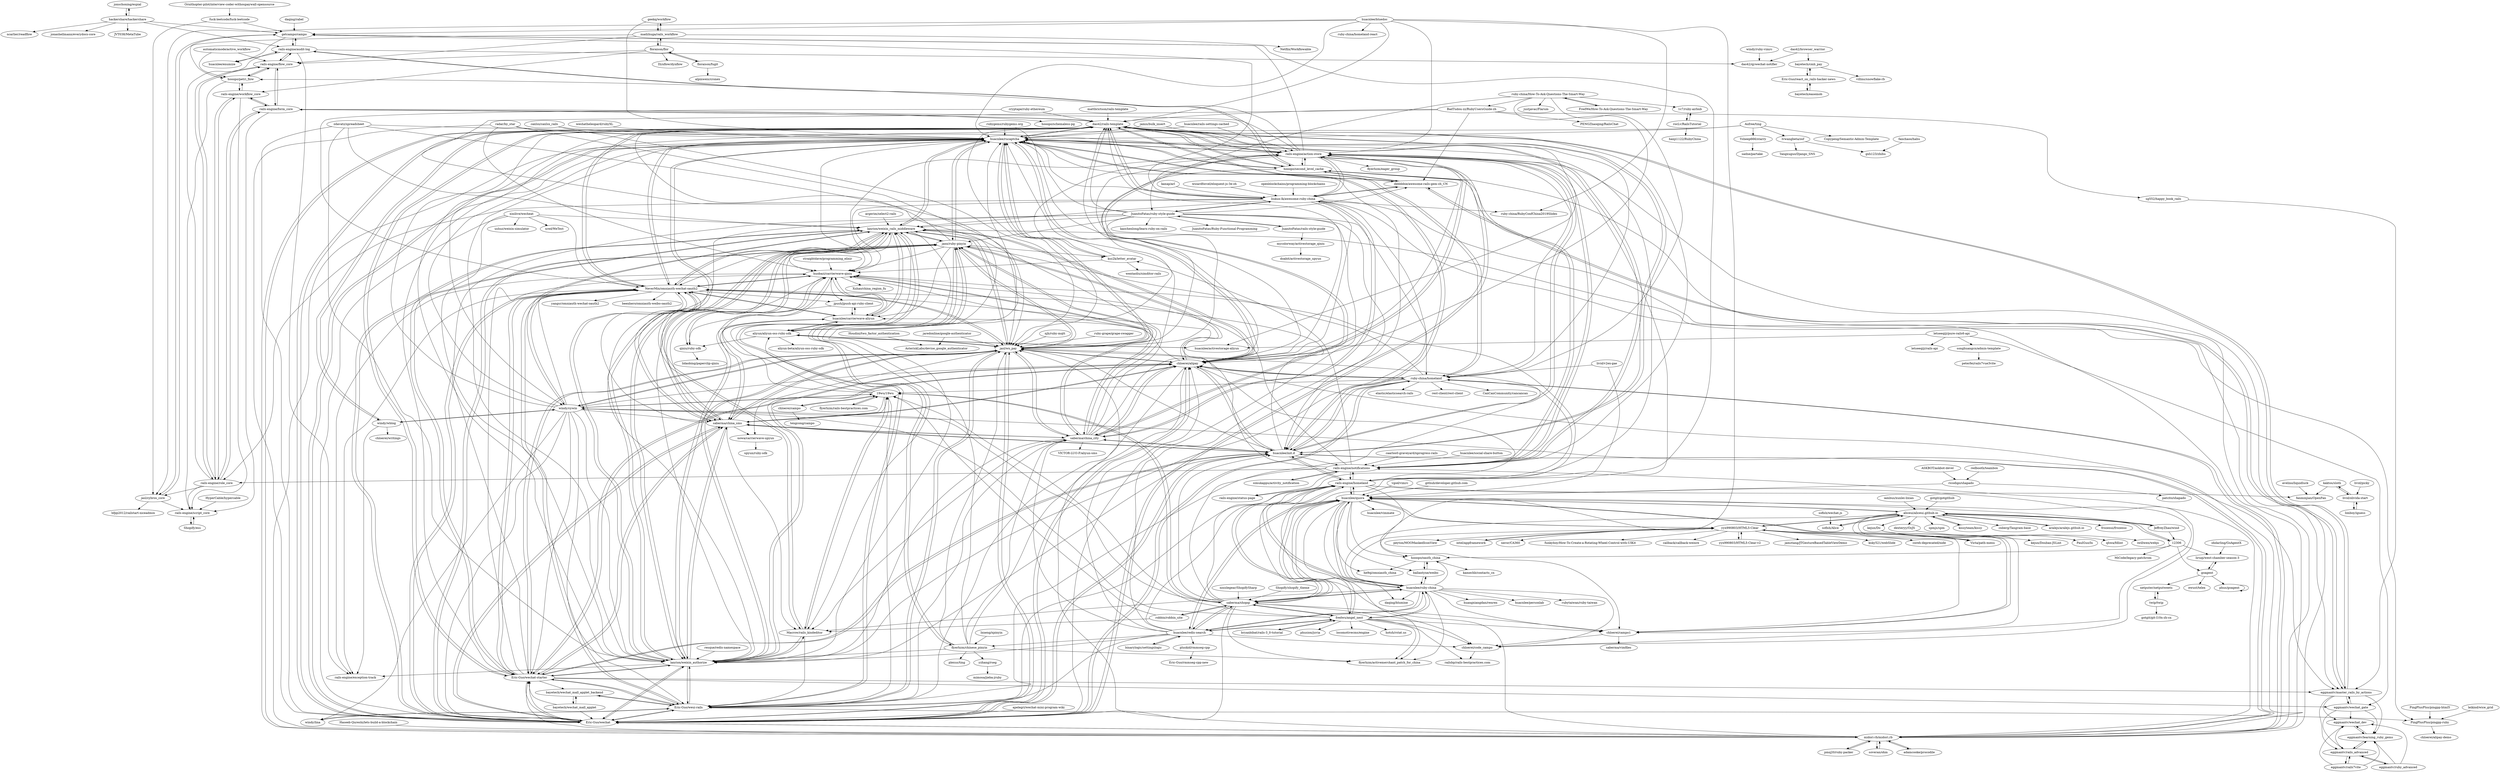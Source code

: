 digraph G {
"jonschoning/espial" -> "hackershare/hackershare" ["e"=1]
"geekq/workflow" -> "madzhuga/rails_workflow" ["e"=1]
"geekq/workflow" -> "huacnlee/rucaptcha" ["e"=1]
"github/developer.github.com" -> "huacnlee/quora" ["e"=1]
"huacnlee/rails-settings-cached" -> "huacnlee/rucaptcha" ["e"=1]
"huacnlee/rails-settings-cached" -> "rails-engine/action-store" ["e"=1]
"fuck-leetcode/fuck-leetcode" -> "getcampo/campo"
"fuck-leetcode/fuck-leetcode" -> "jasl/cybros_core"
"JeffreyZhao/wind" -> "aliceui/aliceui.github.io" ["e"=1]
"JeffreyZhao/wind" -> "huacnlee/quora" ["e"=1]
"JeffreyZhao/wind" -> "12306" ["e"=1]
"rubygems/rubygems.org" -> "huacnlee/rucaptcha" ["e"=1]
"rubygems/rubygems.org" -> "chloerei/alipay" ["e"=1]
"windy/cywin" -> "lanrion/weixin_rails_middleware"
"windy/cywin" -> "19wu/19wu"
"windy/cywin" -> "windy/lina"
"windy/cywin" -> "jasl/wx_pay"
"windy/cywin" -> "dao42/rails-template"
"windy/cywin" -> "windy/wblog"
"windy/cywin" -> "Eric-Guo/wechat"
"windy/cywin" -> "NeverMin/omniauth-wechat-oauth2"
"windy/cywin" -> "Eric-Guo/weui-rails"
"windy/cywin" -> "huacnlee/rucaptcha"
"windy/cywin" -> "lanrion/weixin_authorize"
"windy/cywin" -> "Eric-Guo/wechat-starter"
"windy/cywin" -> "chloerei/alipay"
"windy/cywin" -> "saberma/china_sms"
"windy/cywin" -> "eggmantv/master_rails_by_actions"
"lanrion/weixin_rails_middleware" -> "lanrion/weixin_authorize"
"lanrion/weixin_rails_middleware" -> "jasl/wx_pay"
"lanrion/weixin_rails_middleware" -> "Eric-Guo/wechat"
"lanrion/weixin_rails_middleware" -> "Eric-Guo/wechat-starter"
"lanrion/weixin_rails_middleware" -> "chloerei/alipay"
"lanrion/weixin_rails_middleware" -> "Eric-Guo/weui-rails"
"lanrion/weixin_rails_middleware" -> "huacnlee/rucaptcha"
"lanrion/weixin_rails_middleware" -> "huacnlee/carrierwave-aliyun"
"lanrion/weixin_rails_middleware" -> "NeverMin/omniauth-wechat-oauth2"
"lanrion/weixin_rails_middleware" -> "windy/cywin"
"lanrion/weixin_rails_middleware" -> "huobazi/carrierwave-qiniu"
"lanrion/weixin_rails_middleware" -> "PingPlusPlus/pingpp-ruby"
"lanrion/weixin_rails_middleware" -> "aliyun/aliyun-oss-ruby-sdk"
"lanrion/weixin_rails_middleware" -> "saberma/china_sms"
"lanrion/weixin_rails_middleware" -> "janx/ruby-pinyin"
"lanrion/weixin_authorize" -> "lanrion/weixin_rails_middleware"
"lanrion/weixin_authorize" -> "jasl/wx_pay"
"lanrion/weixin_authorize" -> "Eric-Guo/wechat"
"lanrion/weixin_authorize" -> "NeverMin/omniauth-wechat-oauth2"
"lanrion/weixin_authorize" -> "chloerei/alipay"
"lanrion/weixin_authorize" -> "Eric-Guo/weui-rails"
"lanrion/weixin_authorize" -> "huacnlee/carrierwave-aliyun"
"lanrion/weixin_authorize" -> "Eric-Guo/wechat-starter"
"lanrion/weixin_authorize" -> "Macrow/rails_kindeditor"
"lanrion/weixin_authorize" -> "saberma/china_sms"
"lanrion/weixin_authorize" -> "rails-engine/exception-track"
"lanrion/weixin_authorize" -> "janx/ruby-pinyin"
"lanrion/weixin_authorize" -> "huobazi/carrierwave-qiniu"
"lanrion/weixin_authorize" -> "huacnlee/rucaptcha"
"lanrion/weixin_authorize" -> "dao42/rails-template"
"NeverMin/omniauth-wechat-oauth2" -> "lanrion/weixin_authorize"
"NeverMin/omniauth-wechat-oauth2" -> "jasl/wx_pay"
"NeverMin/omniauth-wechat-oauth2" -> "Eric-Guo/wechat"
"NeverMin/omniauth-wechat-oauth2" -> "huobazi/carrierwave-qiniu"
"NeverMin/omniauth-wechat-oauth2" -> "dao42/rails-template"
"NeverMin/omniauth-wechat-oauth2" -> "Eric-Guo/wechat-starter"
"NeverMin/omniauth-wechat-oauth2" -> "huacnlee/rucaptcha"
"NeverMin/omniauth-wechat-oauth2" -> "Eric-Guo/weui-rails"
"NeverMin/omniauth-wechat-oauth2" -> "yangsr/omniauth-wechat-oauth2"
"NeverMin/omniauth-wechat-oauth2" -> "lanrion/weixin_rails_middleware"
"NeverMin/omniauth-wechat-oauth2" -> "huacnlee/carrierwave-aliyun"
"NeverMin/omniauth-wechat-oauth2" -> "Macrow/rails_kindeditor"
"NeverMin/omniauth-wechat-oauth2" -> "beenhero/omniauth-weibo-oauth2"
"NeverMin/omniauth-wechat-oauth2" -> "rails-engine/exception-track"
"NeverMin/omniauth-wechat-oauth2" -> "jpush/jpush-api-ruby-client"
"huacnlee/quora" -> "chloerei/campo1"
"huacnlee/quora" -> "huacnlee/ruby-china"
"huacnlee/quora" -> "rails-engine/homeland"
"huacnlee/quora" -> "saberma/shopqi"
"huacnlee/quora" -> "daqing/blumine"
"huacnlee/quora" -> "huacnlee/redis-search"
"huacnlee/quora" -> "chloerei/code_campo"
"huacnlee/quora" -> "flyerhzm/activemerchant_patch_for_china"
"huacnlee/quora" -> "hooopo/oauth_china"
"huacnlee/quora" -> "fredwu/angel_nest"
"huacnlee/quora" -> "he9qi/omniauth_china"
"huacnlee/quora" -> "aliceui/aliceui.github.io"
"huacnlee/quora" -> "ballantyne/weibo"
"huacnlee/quora" -> "huacnlee/vimmate"
"huacnlee/quora" -> "yyx990803/HTML5-Clear"
"vgod/vimrc" -> "huacnlee/quora" ["e"=1]
"fredwu/angel_nest" -> "saberma/shopqi"
"fredwu/angel_nest" -> "huacnlee/ruby-china"
"fredwu/angel_nest" -> "bryanbibat/rails-3_0-tutorial" ["e"=1]
"fredwu/angel_nest" -> "19wu/19wu"
"fredwu/angel_nest" -> "chloerei/code_campo"
"fredwu/angel_nest" -> "huacnlee/quora"
"fredwu/angel_nest" -> "windy/cywin"
"fredwu/angel_nest" -> "huacnlee/redis-search"
"fredwu/angel_nest" -> "phusion/juvia" ["e"=1]
"fredwu/angel_nest" -> "rails-engine/homeland"
"fredwu/angel_nest" -> "locomotivecms/engine" ["e"=1]
"fredwu/angel_nest" -> "flyerhzm/activemerchant_patch_for_china"
"fredwu/angel_nest" -> "chloerei/campo1"
"fredwu/angel_nest" -> "hotsh/rstat.us" ["e"=1]
"fredwu/angel_nest" -> "railsbp/rails-bestpractices.com"
"Haseeb-Qureshi/lets-build-a-blockchain" -> "midori-rb/midori.rb" ["e"=1]
"openblockchains/programming-blockchains" -> "liukun-lk/awesome-ruby-china" ["e"=1]
"ohdarling/GoAgentX" -> "liruqi/west-chamber-season-3" ["e"=1]
"caarlos0-graveyard/nprogress-rails" -> "rails-engine/notifications" ["e"=1]
"huacnlee/init.d" -> "huacnlee/rucaptcha"
"huacnlee/init.d" -> "Eric-Guo/wechat"
"huacnlee/init.d" -> "dao42/rails-template"
"huacnlee/init.d" -> "saberma/china_city"
"huacnlee/init.d" -> "chloerei/alipay"
"huacnlee/init.d" -> "ruby-china/homeland"
"huacnlee/init.d" -> "Eric-Guo/wechat-starter"
"huacnlee/init.d" -> "rails-engine/homeland"
"huacnlee/init.d" -> "rails-engine/action-store"
"huacnlee/init.d" -> "lanrion/weixin_authorize"
"huacnlee/init.d" -> "jasl/wx_pay"
"huacnlee/init.d" -> "midori-rb/midori.rb"
"huacnlee/init.d" -> "rails-engine/notifications"
"huacnlee/init.d" -> "NeverMin/omniauth-wechat-oauth2"
"huacnlee/init.d" -> "saberma/china_sms"
"chloerei/alipay" -> "jasl/wx_pay"
"chloerei/alipay" -> "Eric-Guo/wechat"
"chloerei/alipay" -> "huacnlee/rucaptcha"
"chloerei/alipay" -> "lanrion/weixin_authorize"
"chloerei/alipay" -> "lanrion/weixin_rails_middleware"
"chloerei/alipay" -> "saberma/china_city"
"chloerei/alipay" -> "saberma/china_sms"
"chloerei/alipay" -> "huacnlee/init.d"
"chloerei/alipay" -> "janx/ruby-pinyin"
"chloerei/alipay" -> "ruby-china/homeland"
"chloerei/alipay" -> "rails-engine/action-store"
"chloerei/alipay" -> "Eric-Guo/wechat-starter"
"chloerei/alipay" -> "Eric-Guo/weui-rails"
"chloerei/alipay" -> "dao42/rails-template"
"chloerei/alipay" -> "huacnlee/carrierwave-aliyun"
"Eric-Guo/wechat" -> "jasl/wx_pay"
"Eric-Guo/wechat" -> "Eric-Guo/wechat-starter"
"Eric-Guo/wechat" -> "lanrion/weixin_rails_middleware"
"Eric-Guo/wechat" -> "lanrion/weixin_authorize"
"Eric-Guo/wechat" -> "huacnlee/rucaptcha"
"Eric-Guo/wechat" -> "NeverMin/omniauth-wechat-oauth2"
"Eric-Guo/wechat" -> "chloerei/alipay"
"Eric-Guo/wechat" -> "Eric-Guo/weui-rails"
"Eric-Guo/wechat" -> "dao42/rails-template"
"Eric-Guo/wechat" -> "janx/ruby-pinyin"
"Eric-Guo/wechat" -> "midori-rb/midori.rb"
"Eric-Guo/wechat" -> "ruby-china/homeland"
"Eric-Guo/wechat" -> "saberma/china_sms"
"Eric-Guo/wechat" -> "huacnlee/init.d"
"Eric-Guo/wechat" -> "rails-engine/action-store"
"pluskid/rmmseg-cpp" -> "Eric-Guo/rmmseg-cpp-new"
"automaticmode/active_workflow" -> "hooopo/petri_flow" ["e"=1]
"automaticmode/active_workflow" -> "rails-engine/flow_core" ["e"=1]
"saberma/china_sms" -> "jasl/wx_pay"
"saberma/china_sms" -> "huobazi/carrierwave-qiniu"
"saberma/china_sms" -> "huacnlee/rucaptcha"
"saberma/china_sms" -> "Eric-Guo/wechat"
"saberma/china_sms" -> "saberma/china_city"
"saberma/china_sms" -> "chloerei/alipay"
"saberma/china_sms" -> "lanrion/weixin_authorize"
"saberma/china_sms" -> "Eric-Guo/wechat-starter"
"saberma/china_sms" -> "lanrion/weixin_rails_middleware"
"saberma/china_sms" -> "janx/ruby-pinyin"
"saberma/china_sms" -> "NeverMin/omniauth-wechat-oauth2"
"saberma/china_sms" -> "19wu/19wu"
"saberma/china_sms" -> "Macrow/rails_kindeditor"
"saberma/china_sms" -> "huacnlee/init.d"
"saberma/china_sms" -> "nowa/carrierwave-upyun"
"netputer/netputweets" -> "twip/twip"
"kaxap/arl" -> "liukun-lk/awesome-ruby-china" ["e"=1]
"ricodigo/shapado" -> "patcito/shapado"
"ricodigo/shapado" -> "huacnlee/quora"
"dexteryy/OzJS" -> "iwillwen/webjs"
"liukun-lk/awesome-ruby-china" -> "getcampo/campo"
"liukun-lk/awesome-ruby-china" -> "debbbbie/awesome-rails-gem-zh_CN"
"liukun-lk/awesome-ruby-china" -> "dao42/rails-template"
"liukun-lk/awesome-ruby-china" -> "rails-engine/action-store"
"liukun-lk/awesome-ruby-china" -> "huacnlee/rucaptcha"
"liukun-lk/awesome-ruby-china" -> "saberma/china_city"
"liukun-lk/awesome-ruby-china" -> "ruby-china/RubyConfChina2019Slides"
"liukun-lk/awesome-ruby-china" -> "eggmantv/master_rails_by_actions"
"liukun-lk/awesome-ruby-china" -> "chloerei/alipay"
"liukun-lk/awesome-ruby-china" -> "huacnlee/init.d"
"liukun-lk/awesome-ruby-china" -> "lanrion/weixin_rails_middleware"
"liukun-lk/awesome-ruby-china" -> "JuanitoFatas/ruby-style-guide"
"liukun-lk/awesome-ruby-china" -> "huobazi/carrierwave-qiniu"
"liukun-lk/awesome-ruby-china" -> "midori-rb/midori.rb"
"liukun-lk/awesome-ruby-china" -> "rails-engine/role_core"
"huacnlee/bluedoc" -> "rails-engine/action-store"
"huacnlee/bluedoc" -> "ruby-china/homeland-react"
"huacnlee/bluedoc" -> "getcampo/campo"
"huacnlee/bluedoc" -> "jasl/cybros_core"
"huacnlee/bluedoc" -> "dao42/rails-template"
"huacnlee/bluedoc" -> "ruby-china/RubyConfChina2019Slides"
"huacnlee/bluedoc" -> "huacnlee/rucaptcha"
"huacnlee/bluedoc" -> "hooopo/oauth_china"
"goagent" -> "liruqi/west-chamber-season-3"
"goagent" -> "ewust/telex"
"goagent" -> "netputer/netputweets"
"goagent" -> "phus/goagent"
"Shopify/shopify_theme" -> "saberma/shopqi" ["e"=1]
"chloerei/campo1" -> "huacnlee/quora"
"chloerei/campo1" -> "chloerei/code_campo"
"chloerei/campo1" -> "saberma/vimfiles"
"rails-engine/workflow_core" -> "hooopo/petri_flow"
"rails-engine/workflow_core" -> "rails-engine/script_core"
"rails-engine/workflow_core" -> "rails-engine/role_core"
"rails-engine/workflow_core" -> "rails-engine/form_core"
"saberma/china_city" -> "chloerei/alipay"
"saberma/china_city" -> "huobazi/carrierwave-qiniu"
"saberma/china_city" -> "jasl/wx_pay"
"saberma/china_city" -> "saberma/china_sms"
"saberma/china_city" -> "huacnlee/rucaptcha"
"saberma/china_city" -> "huacnlee/init.d"
"saberma/china_city" -> "rails-engine/action-store"
"saberma/china_city" -> "Eric-Guo/weui-rails"
"saberma/china_city" -> "VICTOR-LUO-F/aliyun-sms"
"saberma/china_city" -> "dao42/rails-template"
"saberma/china_city" -> "liukun-lk/awesome-ruby-china"
"saberma/china_city" -> "lanrion/weixin_rails_middleware"
"saberma/china_city" -> "lanrion/weixin_authorize"
"saberma/china_city" -> "Macrow/rails_kindeditor"
"saberma/china_city" -> "janx/ruby-pinyin"
"hooopo/oauth_china" -> "ballantyne/weibo"
"hooopo/oauth_china" -> "he9qi/omniauth_china"
"hooopo/oauth_china" -> "kamechb/contacts_cn"
"rails-engine/role_core" -> "rails-engine/form_core"
"rails-engine/role_core" -> "rails-engine/flow_core"
"rails-engine/role_core" -> "rails-engine/workflow_core"
"rails-engine/role_core" -> "rails-engine/script_core"
"rails-engine/role_core" -> "rails-engine/audit-log"
"rails-engine/role_core" -> "jasl/cybros_core"
"jpush/jpush-api-ruby-client" -> "huacnlee/carrierwave-aliyun"
"jpush/jpush-api-ruby-client" -> "qiniu/ruby-sdk"
"Macrow/rails_kindeditor" -> "NeverMin/omniauth-wechat-oauth2"
"Macrow/rails_kindeditor" -> "lanrion/weixin_authorize"
"Macrow/rails_kindeditor" -> "19wu/19wu"
"Macrow/rails_kindeditor" -> "Eric-Guo/weui-rails"
"wizardforcel/eloquent-js-3e-zh" -> "liukun-lk/awesome-ruby-china" ["e"=1]
"huacnlee/activestorage-aliyun" -> "aliyun/aliyun-oss-ruby-sdk"
"chloerei/campo" -> "19wu/19wu"
"chloerei/campo" -> "tengcong/campo"
"getcampo/campo" -> "rails-engine/audit-log"
"getcampo/campo" -> "huacnlee/enumize"
"getcampo/campo" -> "jasl/cybros_core"
"rails-engine/script_core" -> "Shopify/ess"
"jasl/cybros_core" -> "rails-engine/script_core"
"jasl/cybros_core" -> "getcampo/campo"
"jasl/cybros_core" -> "hfpp2012/railstart-niceadmin"
"rails-engine/audit-log" -> "getcampo/campo"
"rails-engine/audit-log" -> "huacnlee/enumize"
"rails-engine/audit-log" -> "rails-engine/flow_core"
"rails-engine/audit-log" -> "hooopo/second_level_cache"
"rails-engine/audit-log" -> "rails-engine/exception-track"
"rails-engine/audit-log" -> "dao42/qywechat-notifier"
"Eric-Guo/react_on_rails-hacker-news" -> "bayetech/easemob"
"Eric-Guo/react_on_rails-hacker-news" -> "bayetech/cmb_pay"
"mycolorway/activestorage_qiniu" -> "doabit/activestorage_upyun"
"limboy/iguess" -> "livid/olivida-start"
"phus/goagent" -> "phus/goagent"
"kaktos/sloth" -> "livid/olivida-start"
"kaktos/sloth" -> "fanminjian/OpenFan"
"gotgit/gotgithub" -> "aliceui/aliceui.github.io" ["e"=1]
"iambus/xunlei-lixian" -> "aliceui/aliceui.github.io" ["e"=1]
"jasl/wx_pay" -> "chloerei/alipay"
"jasl/wx_pay" -> "Eric-Guo/wechat"
"jasl/wx_pay" -> "lanrion/weixin_authorize"
"jasl/wx_pay" -> "lanrion/weixin_rails_middleware"
"jasl/wx_pay" -> "huacnlee/rucaptcha"
"jasl/wx_pay" -> "NeverMin/omniauth-wechat-oauth2"
"jasl/wx_pay" -> "Eric-Guo/weui-rails"
"jasl/wx_pay" -> "aliyun/aliyun-oss-ruby-sdk"
"jasl/wx_pay" -> "Eric-Guo/wechat-starter"
"jasl/wx_pay" -> "janx/ruby-pinyin"
"jasl/wx_pay" -> "saberma/china_sms"
"jasl/wx_pay" -> "saberma/china_city"
"jasl/wx_pay" -> "huobazi/carrierwave-qiniu"
"jasl/wx_pay" -> "windy/cywin"
"jasl/wx_pay" -> "nowa/carrierwave-upyun"
"huacnlee/ruby-china" -> "ballantyne/weibo"
"huacnlee/ruby-china" -> "huacnlee/quora"
"huacnlee/ruby-china" -> "chloerei/code_campo"
"huacnlee/ruby-china" -> "saberma/shopqi"
"huacnlee/ruby-china" -> "rails-engine/homeland"
"huacnlee/ruby-china" -> "flyerhzm/activemerchant_patch_for_china"
"huacnlee/ruby-china" -> "fredwu/angel_nest"
"huacnlee/ruby-china" -> "hooopo/oauth_china"
"huacnlee/ruby-china" -> "huacnlee/redis-search"
"huacnlee/ruby-china" -> "chloerei/campo1"
"huacnlee/ruby-china" -> "rubytaiwan/ruby-taiwan"
"huacnlee/ruby-china" -> "huangxiangdan/renren"
"huacnlee/ruby-china" -> "huacnlee/personlab"
"huacnlee/ruby-china" -> "Macrow/rails_kindeditor"
"huacnlee/ruby-china" -> "daqing/blumine"
"Aufree/ting" -> "Ysheep666/starry"
"Aufree/ting" -> "huacnlee/rucaptcha"
"Aufree/ting" -> "lvwangbeta/osf"
"Aufree/ting" -> "Copypeng/Semantic-Admin-Template"
"Aufree/ting" -> "windy/cywin"
"hackershare/hackershare" -> "getcampo/campo"
"hackershare/hackershare" -> "jonschoning/espial" ["e"=1]
"hackershare/hackershare" -> "jonashellmann/everydocs-core" ["e"=1]
"hackershare/hackershare" -> "JVT038/MetaTube" ["e"=1]
"hackershare/hackershare" -> "ncarlier/readflow" ["e"=1]
"hackershare/hackershare" -> "rails-engine/audit-log"
"sofish/wechat.js" -> "sofish/Alice" ["e"=1]
"aliceui/aliceui.github.io" -> "kissyteam/kissy" ["e"=1]
"aliceui/aliceui.github.io" -> "cnberg/Tangram-base"
"aliceui/aliceui.github.io" -> "aralejs/aralejs.github.io" ["e"=1]
"aliceui/aliceui.github.io" -> "sofish/Alice"
"aliceui/aliceui.github.io" -> "JeffreyZhao/wind" ["e"=1]
"aliceui/aliceui.github.io" -> "huacnlee/quora"
"aliceui/aliceui.github.io" -> "12306"
"aliceui/aliceui.github.io" -> "yyx990803/HTML5-Clear"
"aliceui/aliceui.github.io" -> "huacnlee/ruby-china"
"aliceui/aliceui.github.io" -> "frozenui/frozenui" ["e"=1]
"aliceui/aliceui.github.io" -> "spmjs/spm" ["e"=1]
"aliceui/aliceui.github.io" -> "Victa/path-menu" ["e"=1]
"aliceui/aliceui.github.io" -> "dexteryy/OzJS"
"aliceui/aliceui.github.io" -> "chloerei/campo1"
"aliceui/aliceui.github.io" -> "kejun/Do"
"straightdave/programming_elixir" -> "huobazi/carrierwave-qiniu" ["e"=1]
"Victa/path-menu" -> "yyx990803/HTML5-Clear" ["e"=1]
"weshatheleopard/rubyXL" -> "huacnlee/rucaptcha" ["e"=1]
"avelino/liquidluck" -> "fanminjian/OpenFan"
"huacnlee/redis-search" -> "huacnlee/ruby-china"
"huacnlee/redis-search" -> "huacnlee/rucaptcha"
"huacnlee/redis-search" -> "rails-engine/homeland"
"huacnlee/redis-search" -> "binarylogic/settingslogic" ["e"=1]
"huacnlee/redis-search" -> "Eric-Guo/weui-rails"
"huacnlee/redis-search" -> "huacnlee/quora"
"huacnlee/redis-search" -> "lanrion/weixin_authorize"
"huacnlee/redis-search" -> "pluskid/rmmseg-cpp"
"huacnlee/redis-search" -> "saberma/shopqi"
"huacnlee/redis-search" -> "chloerei/code_campo"
"huacnlee/redis-search" -> "chloerei/alipay"
"huacnlee/redis-search" -> "saberma/china_city"
"huacnlee/redis-search" -> "flyerhzm/chinese_pinyin"
"huacnlee/redis-search" -> "fredwu/angel_nest"
"PingPlusPlus/pingpp-html5" -> "PingPlusPlus/pingpp-ruby" ["e"=1]
"njh/ruby-mqtt" -> "jasl/wx_pay" ["e"=1]
"bryanbibat/rails-3_0-tutorial" -> "fredwu/angel_nest" ["e"=1]
"soveran/ohm" -> "midori-rb/midori.rb" ["e"=1]
"flyerhzm/rails-bestpractices.com" -> "19wu/19wu"
"ksz2k/letter_avatar" -> "huacnlee/rucaptcha"
"ksz2k/letter_avatar" -> "huobazi/carrierwave-qiniu"
"ksz2k/letter_avatar" -> "wentaoliu/simditor-rails"
"ksz2k/letter_avatar" -> "rails-engine/action-store"
"redbooth/teambox" -> "ricodigo/shapado" ["e"=1]
"leikind/wice_grid" -> "PingPlusPlus/pingpp-ruby" ["e"=1]
"xixilive/wecheat" -> "Eric-Guo/wechat"
"xixilive/wecheat" -> "ushuz/weixin-simulator"
"xixilive/wecheat" -> "lanrion/weixin_rails_middleware"
"xixilive/wecheat" -> "xred/WeTest"
"xixilive/wecheat" -> "lanrion/weixin_authorize"
"xixilive/wecheat" -> "NeverMin/omniauth-wechat-oauth2"
"rails-engine/flow_core" -> "hooopo/petri_flow"
"rails-engine/flow_core" -> "rails-engine/form_core"
"rails-engine/flow_core" -> "rails-engine/role_core"
"rails-engine/flow_core" -> "rails-engine/audit-log"
"chloerei/code_campo" -> "railsbp/rails-bestpractices.com"
"PingPlusPlus/pingpp-ruby" -> "chloerei/alipay-demo"
"liruqi/west-chamber-season-3" -> "goagent"
"hooopo/second_level_cache" -> "rails-engine/notifications"
"hooopo/second_level_cache" -> "rails-engine/audit-log"
"hooopo/second_level_cache" -> "huacnlee/rucaptcha"
"hooopo/second_level_cache" -> "rails-engine/action-store"
"hooopo/second_level_cache" -> "dao42/rails-template"
"hooopo/second_level_cache" -> "debbbbie/awesome-rails-gem-zh_CN"
"hooopo/second_level_cache" -> "lanrion/weixin_authorize"
"hooopo/second_level_cache" -> "chloerei/alipay"
"nowa/carrierwave-upyun" -> "upyun/ruby-sdk"
"hooopo/petri_flow" -> "rails-engine/flow_core"
"hooopo/petri_flow" -> "rails-engine/workflow_core"
"hooopo/petri_flow" -> "rails-engine/script_core"
"nozzlegear/ShopifySharp" -> "saberma/shopqi" ["e"=1]
"huacnlee/social-share-button" -> "rails-engine/notifications" ["e"=1]
"huacnlee/carrierwave-aliyun" -> "aliyun/aliyun-oss-ruby-sdk"
"huacnlee/carrierwave-aliyun" -> "huobazi/carrierwave-qiniu"
"huacnlee/carrierwave-aliyun" -> "jpush/jpush-api-ruby-client"
"huacnlee/carrierwave-aliyun" -> "lanrion/weixin_authorize"
"huacnlee/carrierwave-aliyun" -> "lanrion/weixin_rails_middleware"
"huacnlee/carrierwave-aliyun" -> "NeverMin/omniauth-wechat-oauth2"
"ruby-china/homeland" -> "huacnlee/rucaptcha"
"ruby-china/homeland" -> "Eric-Guo/wechat"
"ruby-china/homeland" -> "chloerei/alipay"
"ruby-china/homeland" -> "huacnlee/init.d"
"ruby-china/homeland" -> "jasl/wx_pay"
"ruby-china/homeland" -> "midori-rb/midori.rb"
"ruby-china/homeland" -> "dao42/rails-template"
"ruby-china/homeland" -> "elastic/elasticsearch-rails" ["e"=1]
"ruby-china/homeland" -> "rails-engine/action-store"
"ruby-china/homeland" -> "rails-engine/homeland"
"ruby-china/homeland" -> "rest-client/rest-client" ["e"=1]
"ruby-china/homeland" -> "CanCanCommunity/cancancan" ["e"=1]
"ruby-china/homeland" -> "lanrion/weixin_authorize"
"ruby-china/homeland" -> "janx/ruby-pinyin"
"ruby-china/homeland" -> "19wu/19wu"
"yyx990803/HTML5-Clear" -> "yyx990803/HTML5-Clear-v2" ["e"=1]
"yyx990803/HTML5-Clear" -> "jamztang/JTGestureBasedTableViewDemo" ["e"=1]
"yyx990803/HTML5-Clear" -> "Victa/path-menu" ["e"=1]
"yyx990803/HTML5-Clear" -> "ksky521/webSlide" ["e"=1]
"yyx990803/HTML5-Clear" -> "huacnlee/quora"
"yyx990803/HTML5-Clear" -> "aliceui/aliceui.github.io"
"yyx990803/HTML5-Clear" -> "coreh-deprecated/nide" ["e"=1]
"yyx990803/HTML5-Clear" -> "peyton/MOOMaskedIconView" ["e"=1]
"yyx990803/HTML5-Clear" -> "intel/appframework" ["e"=1]
"yyx990803/HTML5-Clear" -> "neror/CA360" ["e"=1]
"yyx990803/HTML5-Clear" -> "chloerei/campo1"
"yyx990803/HTML5-Clear" -> "funkyboy/How-To-Create-a-Rotating-Wheel-Control-with-UIKit" ["e"=1]
"yyx990803/HTML5-Clear" -> "huacnlee/ruby-china"
"yyx990803/HTML5-Clear" -> "callback/callback-weinre" ["e"=1]
"sofish/Alice" -> "aliceui/aliceui.github.io"
"intel/appframework" -> "yyx990803/HTML5-Clear" ["e"=1]
"windy/lina" -> "Eric-Guo/weui-rails"
"mattbrictson/rails-template" -> "dao42/rails-template" ["e"=1]
"lvwangbeta/osf" -> "gxh123/zhihu"
"lvwangbeta/osf" -> "Tangxuguo/Django_SNS"
"letseeqiji/pure-rails6-api" -> "letseeqiji/rails-api"
"letseeqiji/pure-rails6-api" -> "songhuangcn/admin-template"
"letseeqiji/pure-rails6-api" -> "huacnlee/activestorage-aliyun"
"letseeqiji/pure-rails6-api" -> "eggmantv/wechat_gate"
"JuanitoFatas/rails-style-guide" -> "JuanitoFatas/ruby-style-guide"
"JuanitoFatas/rails-style-guide" -> "mycolorway/activestorage_qiniu"
"resque/redis-namespace" -> "lanrion/weixin_authorize" ["e"=1]
"aralejs/aralejs.github.io" -> "aliceui/aliceui.github.io" ["e"=1]
"twip/twip" -> "netputer/netputweets"
"twip/twip" -> "gotgit/git-l10n-zh-cn"
"FredWe/How-To-Ask-Questions-The-Smart-Way" -> "ruby-china/How-To-Ask-Questions-The-Smart-Way" ["e"=1]
"JuanitoFatas/ruby-style-guide" -> "JuanitoFatas/rails-style-guide"
"JuanitoFatas/ruby-style-guide" -> "huacnlee/init.d"
"JuanitoFatas/ruby-style-guide" -> "liukun-lk/awesome-ruby-china"
"JuanitoFatas/ruby-style-guide" -> "huacnlee/rucaptcha"
"JuanitoFatas/ruby-style-guide" -> "kaochenlong/learn-ruby-on-rails" ["e"=1]
"JuanitoFatas/ruby-style-guide" -> "Eric-Guo/wechat"
"JuanitoFatas/ruby-style-guide" -> "lanrion/weixin_rails_middleware"
"JuanitoFatas/ruby-style-guide" -> "ruby-china/homeland"
"JuanitoFatas/ruby-style-guide" -> "dao42/rails-template"
"JuanitoFatas/ruby-style-guide" -> "janx/ruby-pinyin"
"JuanitoFatas/ruby-style-guide" -> "lanrion/weixin_authorize"
"JuanitoFatas/ruby-style-guide" -> "Eric-Guo/wechat-starter"
"JuanitoFatas/ruby-style-guide" -> "debbbbie/awesome-rails-gem-zh_CN"
"JuanitoFatas/ruby-style-guide" -> "jasl/wx_pay"
"JuanitoFatas/ruby-style-guide" -> "JuanitoFatas/Ruby-Functional-Programming" ["e"=1]
"Houdini/two_factor_authentication" -> "AsteriskLabs/devise_google_authenticator" ["e"=1]
"madzhuga/rails_workflow" -> "floraison/flor"
"madzhuga/rails_workflow" -> "geekq/workflow" ["e"=1]
"madzhuga/rails_workflow" -> "rails-engine/flow_core"
"madzhuga/rails_workflow" -> "hooopo/petri_flow"
"madzhuga/rails_workflow" -> "Netflix/Workflowable" ["e"=1]
"12306" -> "hooopo/oauth_china"
"12306" -> "MiCode/legacy-patchrom" ["e"=1]
"12306" -> "aliceui/aliceui.github.io"
"12306" -> "liruqi/west-chamber-season-3"
"12306" -> "goagent"
"Ysheep666/starry" -> "sadne/partake"
"HyperCable/hypercable" -> "rails-engine/script_core"
"yzhang/rseg" -> "mimosa/jieba-jruby"
"huacnlee/rucaptcha" -> "jasl/wx_pay"
"huacnlee/rucaptcha" -> "Eric-Guo/wechat"
"huacnlee/rucaptcha" -> "chloerei/alipay"
"huacnlee/rucaptcha" -> "rails-engine/action-store"
"huacnlee/rucaptcha" -> "NeverMin/omniauth-wechat-oauth2"
"huacnlee/rucaptcha" -> "dao42/rails-template"
"huacnlee/rucaptcha" -> "lanrion/weixin_rails_middleware"
"huacnlee/rucaptcha" -> "rails-engine/notifications"
"huacnlee/rucaptcha" -> "janx/ruby-pinyin"
"huacnlee/rucaptcha" -> "saberma/china_sms"
"huacnlee/rucaptcha" -> "huacnlee/init.d"
"huacnlee/rucaptcha" -> "ruby-china/homeland"
"huacnlee/rucaptcha" -> "ksz2k/letter_avatar"
"huacnlee/rucaptcha" -> "hooopo/second_level_cache"
"huacnlee/rucaptcha" -> "huobazi/carrierwave-qiniu"
"zdavatz/spreadsheet" -> "huacnlee/rucaptcha" ["e"=1]
"zdavatz/spreadsheet" -> "jasl/wx_pay" ["e"=1]
"zdavatz/spreadsheet" -> "Eric-Guo/wechat" ["e"=1]
"zdavatz/spreadsheet" -> "lanrion/weixin_authorize" ["e"=1]
"zdavatz/spreadsheet" -> "lanrion/weixin_rails_middleware" ["e"=1]
"janx/ruby-pinyin" -> "jasl/wx_pay"
"janx/ruby-pinyin" -> "huacnlee/rucaptcha"
"janx/ruby-pinyin" -> "flyerhzm/chinese_pinyin"
"janx/ruby-pinyin" -> "Eric-Guo/wechat"
"janx/ruby-pinyin" -> "aliyun/aliyun-oss-ruby-sdk"
"janx/ruby-pinyin" -> "chloerei/alipay"
"janx/ruby-pinyin" -> "lanrion/weixin_authorize"
"janx/ruby-pinyin" -> "huacnlee/carrierwave-aliyun"
"janx/ruby-pinyin" -> "lanrion/weixin_rails_middleware"
"janx/ruby-pinyin" -> "saberma/china_sms"
"janx/ruby-pinyin" -> "NeverMin/omniauth-wechat-oauth2"
"janx/ruby-pinyin" -> "dao42/rails-template"
"janx/ruby-pinyin" -> "saberma/china_city"
"janx/ruby-pinyin" -> "huobazi/carrierwave-qiniu"
"janx/ruby-pinyin" -> "ksz2k/letter_avatar"
"jamis/bulk_insert" -> "huacnlee/rucaptcha" ["e"=1]
"jamis/bulk_insert" -> "rails-engine/action-store" ["e"=1]
"qiniu/ruby-sdk" -> "huobazi/carrierwave-qiniu"
"qiniu/ruby-sdk" -> "lidaobing/paperclip-qiniu"
"Eric-Guo/weui-rails" -> "Eric-Guo/wechat-starter"
"Eric-Guo/weui-rails" -> "jasl/wx_pay"
"Eric-Guo/weui-rails" -> "Eric-Guo/wechat"
"Eric-Guo/weui-rails" -> "lanrion/weixin_authorize"
"Eric-Guo/weui-rails" -> "NeverMin/omniauth-wechat-oauth2"
"Eric-Guo/weui-rails" -> "lanrion/weixin_rails_middleware"
"Eric-Guo/weui-rails" -> "windy/lina"
"Eric-Guo/weui-rails" -> "bayetech/wechat_mall_applet_backend"
"Eric-Guo/weui-rails" -> "PingPlusPlus/pingpp-ruby"
"argerim/select2-rails" -> "lanrion/weixin_rails_middleware" ["e"=1]
"aliyun/aliyun-oss-ruby-sdk" -> "huacnlee/carrierwave-aliyun"
"aliyun/aliyun-oss-ruby-sdk" -> "huacnlee/activestorage-aliyun"
"aliyun/aliyun-oss-ruby-sdk" -> "jasl/wx_pay"
"aliyun/aliyun-oss-ruby-sdk" -> "aliyun-beta/aliyun-oss-ruby-sdk"
"aliyun/aliyun-oss-ruby-sdk" -> "qiniu/ruby-sdk"
"aliyun/aliyun-oss-ruby-sdk" -> "janx/ruby-pinyin"
"windy/wblog" -> "dao42/rails-template"
"windy/wblog" -> "chloerei/writings"
"windy/wblog" -> "windy/cywin"
"windy/wblog" -> "rails-engine/exception-track"
"floraison/flor" -> "Dynflow/dynflow"
"floraison/flor" -> "madzhuga/rails_workflow"
"floraison/flor" -> "rails-engine/workflow_core"
"floraison/flor" -> "rails-engine/flow_core"
"floraison/flor" -> "floraison/fugit"
"windy/ruby-vimrc" -> "dao42/qywechat-notifier"
"ASKBOT/askbot-devel" -> "ricodigo/shapado" ["e"=1]
"Eric-Guo/wechat-starter" -> "Eric-Guo/wechat"
"Eric-Guo/wechat-starter" -> "Eric-Guo/weui-rails"
"Eric-Guo/wechat-starter" -> "lanrion/weixin_rails_middleware"
"Eric-Guo/wechat-starter" -> "NeverMin/omniauth-wechat-oauth2"
"Eric-Guo/wechat-starter" -> "dao42/rails-template"
"Eric-Guo/wechat-starter" -> "jasl/wx_pay"
"Eric-Guo/wechat-starter" -> "lanrion/weixin_authorize"
"Eric-Guo/wechat-starter" -> "chloerei/alipay"
"Eric-Guo/wechat-starter" -> "eggmantv/wechat_gate"
"Eric-Guo/wechat-starter" -> "huacnlee/init.d"
"Eric-Guo/wechat-starter" -> "saberma/china_sms"
"Eric-Guo/wechat-starter" -> "eggmantv/master_rails_by_actions"
"Eric-Guo/wechat-starter" -> "bayetech/wechat_mall_applet_backend"
"Eric-Guo/wechat-starter" -> "huacnlee/rucaptcha"
"Eric-Guo/wechat-starter" -> "huobazi/carrierwave-qiniu"
"flyerhzm/chinese_pinyin" -> "janx/ruby-pinyin"
"flyerhzm/chinese_pinyin" -> "huacnlee/rucaptcha"
"flyerhzm/chinese_pinyin" -> "jasl/wx_pay"
"flyerhzm/chinese_pinyin" -> "lanrion/weixin_authorize"
"flyerhzm/chinese_pinyin" -> "chloerei/alipay"
"flyerhzm/chinese_pinyin" -> "plexus/ting"
"flyerhzm/chinese_pinyin" -> "flyerhzm/activemerchant_patch_for_china"
"flyerhzm/chinese_pinyin" -> "yzhang/rseg"
"flyerhzm/chinese_pinyin" -> "saberma/china_city"
"rails-engine/notifications" -> "rails-engine/action-store"
"rails-engine/notifications" -> "hooopo/second_level_cache"
"rails-engine/notifications" -> "huacnlee/rucaptcha"
"rails-engine/notifications" -> "rails-engine/homeland"
"rails-engine/notifications" -> "huobazi/carrierwave-qiniu"
"rails-engine/notifications" -> "rails-engine/status-page"
"rails-engine/notifications" -> "NeverMin/omniauth-wechat-oauth2"
"rails-engine/notifications" -> "dao42/rails-template"
"rails-engine/notifications" -> "simukappu/activity_notification" ["e"=1]
"rails-engine/notifications" -> "rails-engine/role_core"
"rails-engine/notifications" -> "Eric-Guo/weui-rails"
"rails-engine/notifications" -> "ksz2k/letter_avatar"
"caxlsx/caxlsx_rails" -> "jasl/wx_pay" ["e"=1]
"caxlsx/caxlsx_rails" -> "huacnlee/rucaptcha" ["e"=1]
"ruby-china/How-To-Ask-Questions-The-Smart-Way" -> "FredWe/How-To-Ask-Questions-The-Smart-Way" ["e"=1]
"ruby-china/How-To-Ask-Questions-The-Smart-Way" -> "ruby-china/homeland"
"ruby-china/How-To-Ask-Questions-The-Smart-Way" -> "JuanitoFatas/ruby-style-guide"
"ruby-china/How-To-Ask-Questions-The-Smart-Way" -> "1c7/ruby-airbnb"
"ruby-china/How-To-Ask-Questions-The-Smart-Way" -> "chloerei/alipay"
"ruby-china/How-To-Ask-Questions-The-Smart-Way" -> "justjavac/Flarum" ["e"=1]
"ruby-china/How-To-Ask-Questions-The-Smart-Way" -> "BadTudou-zz/RubyUsersGuide-zh"
"ruby-grape/grape-swagger" -> "jasl/wx_pay" ["e"=1]
"rocLv/RailsTutorial" -> "hanji1122/RubyChina"
"rocLv/RailsTutorial" -> "1c7/ruby-airbnb"
"cryptape/ruby-ethereum" -> "NeverMin/omniauth-wechat-oauth2" ["e"=1]
"cryptape/ruby-ethereum" -> "dao42/rails-template" ["e"=1]
"jaredonline/google-authenticator" -> "AsteriskLabs/devise_google_authenticator"
"jaredonline/google-authenticator" -> "jasl/wx_pay"
"kejun/Do" -> "kejun/Douban-JSLint"
"kejun/Do" -> "PaulGuo/In"
"kejun/Do" -> "qhwa/fdlint"
"huobazi/carrierwave-qiniu" -> "qiniu/ruby-sdk"
"huobazi/carrierwave-qiniu" -> "NeverMin/omniauth-wechat-oauth2"
"huobazi/carrierwave-qiniu" -> "Xuhao/china_region_fu"
"huobazi/carrierwave-qiniu" -> "huacnlee/carrierwave-aliyun"
"huobazi/carrierwave-qiniu" -> "saberma/china_sms"
"huobazi/carrierwave-qiniu" -> "jpush/jpush-api-ruby-client"
"huobazi/carrierwave-qiniu" -> "saberma/china_city"
"huobazi/carrierwave-qiniu" -> "rails-engine/exception-track"
"eggmantv/rails7vite" -> "eggmantv/rails_advanced"
"eggmantv/rails7vite" -> "eggmantv/learning_ruby_gems"
"eggmantv/rails7vite" -> "eggmantv/wechat_dev"
"dao42/rails-template" -> "NeverMin/omniauth-wechat-oauth2"
"dao42/rails-template" -> "Eric-Guo/wechat-starter"
"dao42/rails-template" -> "huacnlee/rucaptcha"
"dao42/rails-template" -> "rails-engine/action-store"
"dao42/rails-template" -> "Eric-Guo/wechat"
"dao42/rails-template" -> "windy/wblog"
"dao42/rails-template" -> "rails-engine/form_core"
"dao42/rails-template" -> "huacnlee/init.d"
"dao42/rails-template" -> "debbbbie/awesome-rails-gem-zh_CN"
"dao42/rails-template" -> "liukun-lk/awesome-ruby-china"
"dao42/rails-template" -> "hooopo/second_level_cache"
"dao42/rails-template" -> "jasl/wx_pay"
"dao42/rails-template" -> "eggmantv/master_rails_by_actions"
"dao42/rails-template" -> "midori-rb/midori.rb"
"dao42/rails-template" -> "huacnlee/activestorage-aliyun"
"midori-rb/midori.rb" -> "Eric-Guo/wechat"
"midori-rb/midori.rb" -> "huacnlee/rucaptcha"
"midori-rb/midori.rb" -> "dao42/rails-template"
"midori-rb/midori.rb" -> "adamcooke/procodile" ["e"=1]
"midori-rb/midori.rb" -> "ruby-china/homeland"
"midori-rb/midori.rb" -> "pmq20/ruby-packer" ["e"=1]
"midori-rb/midori.rb" -> "huacnlee/init.d"
"midori-rb/midori.rb" -> "chloerei/alipay"
"midori-rb/midori.rb" -> "rails-engine/action-store"
"midori-rb/midori.rb" -> "hooopo/second_level_cache"
"midori-rb/midori.rb" -> "soveran/ohm" ["e"=1]
"midori-rb/midori.rb" -> "Eric-Guo/wechat-starter"
"midori-rb/midori.rb" -> "jasl/wx_pay"
"midori-rb/midori.rb" -> "huobazi/carrierwave-qiniu"
"midori-rb/midori.rb" -> "rails-engine/notifications"
"lxneng/xpinyin" -> "flyerhzm/chinese_pinyin" ["e"=1]
"binarylogic/settingslogic" -> "huacnlee/redis-search" ["e"=1]
"1c7/ruby-airbnb" -> "rocLv/RailsTutorial"
"bayetech/wechat_mall_applet" -> "bayetech/wechat_mall_applet_backend" ["e"=1]
"bayetech/wechat_mall_applet" -> "Eric-Guo/wechat-starter" ["e"=1]
"bayetech/wechat_mall_applet" -> "Eric-Guo/wechat" ["e"=1]
"simukappu/activity_notification" -> "rails-engine/notifications" ["e"=1]
"yyx990803/HTML5-Clear-v2" -> "yyx990803/HTML5-Clear" ["e"=1]
"sg552/happy_book_rails" -> "eggmantv/master_rails_by_actions"
"daqing/rabel" -> "getcampo/campo" ["e"=1]
"eggmantv/ruby_advanced" -> "eggmantv/rails_advanced"
"eggmantv/ruby_advanced" -> "eggmantv/wechat_dev"
"eggmantv/ruby_advanced" -> "eggmantv/learning_ruby_gems"
"bayetech/cmb_pay" -> "Eric-Guo/react_on_rails-hacker-news"
"bayetech/cmb_pay" -> "villins/snowflake-rb"
"dao42/browser_warrior" -> "dao42/qywechat-notifier"
"dao42/browser_warrior" -> "bayetech/cmb_pay"
"eggmantv/rails_advanced" -> "eggmantv/learning_ruby_gems"
"eggmantv/rails_advanced" -> "eggmantv/rails7vite"
"eggmantv/rails_advanced" -> "eggmantv/wechat_dev"
"eggmantv/rails_advanced" -> "eggmantv/ruby_advanced"
"kissyteam/kissy" -> "aliceui/aliceui.github.io" ["e"=1]
"livid/v2ex-gae" -> "ruby-china/homeland" ["e"=1]
"livid/v2ex-gae" -> "huacnlee/quora" ["e"=1]
"saberma/shopqi" -> "huacnlee/ruby-china"
"saberma/shopqi" -> "19wu/19wu"
"saberma/shopqi" -> "fredwu/angel_nest"
"saberma/shopqi" -> "huacnlee/quora"
"saberma/shopqi" -> "rails-engine/homeland"
"saberma/shopqi" -> "chloerei/alipay"
"saberma/shopqi" -> "windy/cywin"
"saberma/shopqi" -> "Eric-Guo/wechat"
"saberma/shopqi" -> "robbin/robbin_site"
"saberma/shopqi" -> "chloerei/code_campo"
"saberma/shopqi" -> "huacnlee/redis-search"
"saberma/shopqi" -> "flyerhzm/activemerchant_patch_for_china"
"saberma/shopqi" -> "chloerei/campo1"
"saberma/shopqi" -> "jasl/wx_pay"
"saberma/shopqi" -> "huacnlee/init.d"
"eggmantv/master_rails_by_actions" -> "eggmantv/wechat_gate"
"eggmantv/master_rails_by_actions" -> "eggmantv/learning_ruby_gems"
"eggmantv/master_rails_by_actions" -> "eggmantv/rails_advanced"
"eggmantv/master_rails_by_actions" -> "eggmantv/wechat_dev"
"eggmantv/master_rails_by_actions" -> "debbbbie/awesome-rails-gem-zh_CN"
"eggmantv/master_rails_by_actions" -> "dao42/rails-template"
"floraison/fugit" -> "alpinweis/cronex"
"floraison/fugit" -> "floraison/flor"
"pmq20/ruby-packer" -> "midori-rb/midori.rb" ["e"=1]
"adamcooke/procodile" -> "midori-rb/midori.rb" ["e"=1]
"robbin/robbin_site" -> "saberma/shopqi"
"robbin/robbin_site" -> "19wu/19wu"
"robbin/robbin_site" -> "Macrow/rails_kindeditor"
"19wu/19wu" -> "saberma/shopqi"
"19wu/19wu" -> "windy/cywin"
"19wu/19wu" -> "Macrow/rails_kindeditor"
"19wu/19wu" -> "huacnlee/carrierwave-aliyun"
"19wu/19wu" -> "lanrion/weixin_rails_middleware"
"19wu/19wu" -> "Eric-Guo/weui-rails"
"19wu/19wu" -> "chloerei/campo"
"19wu/19wu" -> "aliyun/aliyun-oss-ruby-sdk"
"19wu/19wu" -> "flyerhzm/rails-bestpractices.com"
"19wu/19wu" -> "saberma/china_sms"
"debbbbie/awesome-rails-gem-zh_CN" -> "eggmantv/master_rails_by_actions"
"debbbbie/awesome-rails-gem-zh_CN" -> "liukun-lk/awesome-ruby-china"
"debbbbie/awesome-rails-gem-zh_CN" -> "dao42/rails-template"
"debbbbie/awesome-rails-gem-zh_CN" -> "hooopo/second_level_cache"
"bayetech/wechat_mall_applet_backend" -> "bayetech/wechat_mall_applet" ["e"=1]
"bayetech/wechat_mall_applet_backend" -> "Eric-Guo/weui-rails"
"bayetech/easemob" -> "Eric-Guo/react_on_rails-hacker-news"
"songhuangcn/admin-template" -> "peterfei/rails7vue3vite"
"eggmantv/learning_ruby_gems" -> "eggmantv/wechat_dev"
"eggmantv/learning_ruby_gems" -> "eggmantv/rails_advanced"
"radar/by_star" -> "huacnlee/rucaptcha" ["e"=1]
"radar/by_star" -> "jasl/wx_pay" ["e"=1]
"radar/by_star" -> "huobazi/carrierwave-qiniu" ["e"=1]
"radar/by_star" -> "rails-engine/action-store" ["e"=1]
"radar/by_star" -> "Eric-Guo/wechat" ["e"=1]
"rails-engine/homeland" -> "huacnlee/ruby-china"
"rails-engine/homeland" -> "rails-engine/notifications"
"rails-engine/homeland" -> "chloerei/campo1"
"rails-engine/homeland" -> "getcampo/campo"
"rails-engine/homeland" -> "huacnlee/init.d"
"rails-engine/homeland" -> "huacnlee/quora"
"rails-engine/homeland" -> "fanminjian/OpenFan"
"rails-engine/homeland" -> "rails-engine/status-page"
"rails-engine/homeland" -> "huacnlee/rucaptcha"
"rails-engine/homeland" -> "Eric-Guo/weui-rails"
"rails-engine/homeland" -> "chloerei/code_campo"
"rails-engine/homeland" -> "saberma/shopqi"
"rails-engine/homeland" -> "rails-engine/action-store"
"rails-engine/action-store" -> "rails-engine/notifications"
"rails-engine/action-store" -> "huacnlee/rucaptcha"
"rails-engine/action-store" -> "dao42/rails-template"
"rails-engine/action-store" -> "hooopo/second_level_cache"
"rails-engine/action-store" -> "saberma/china_city"
"rails-engine/action-store" -> "chloerei/alipay"
"rails-engine/action-store" -> "liukun-lk/awesome-ruby-china"
"rails-engine/action-store" -> "jasl/wx_pay"
"rails-engine/action-store" -> "getcampo/campo"
"rails-engine/action-store" -> "huacnlee/init.d"
"rails-engine/action-store" -> "rails-engine/form_core"
"rails-engine/action-store" -> "hooopo/petri_flow"
"rails-engine/action-store" -> "huobazi/carrierwave-qiniu"
"rails-engine/action-store" -> "flyerhzm/eager_group"
"rails-engine/action-store" -> "Eric-Guo/wechat"
"eggmantv/wechat_gate" -> "eggmantv/learning_ruby_gems"
"eggmantv/wechat_gate" -> "eggmantv/wechat_dev"
"eggmantv/wechat_gate" -> "eggmantv/rails_advanced"
"eggmantv/wechat_gate" -> "eggmantv/master_rails_by_actions"
"eggmantv/wechat_dev" -> "eggmantv/learning_ruby_gems"
"ballantyne/weibo" -> "hooopo/oauth_china"
"ballantyne/weibo" -> "huacnlee/ruby-china"
"Ornithopter-pilot/interview-coder-withoupaywall-opensource" -> "fuck-leetcode/fuck-leetcode" ["e"=1]
"livid/picky" -> "livid/olivida-start"
"fanchaoo/hahu" -> "gxh123/zhihu" ["e"=1]
"BadTudou-zz/RubyUsersGuide-zh" -> "PENGZhaoqing/RailsChat" ["e"=1]
"BadTudou-zz/RubyUsersGuide-zh" -> "sg552/happy_book_rails"
"BadTudou-zz/RubyUsersGuide-zh" -> "dao42/rails-template"
"BadTudou-zz/RubyUsersGuide-zh" -> "debbbbie/awesome-rails-gem-zh_CN"
"BadTudou-zz/RubyUsersGuide-zh" -> "Macrow/rails_kindeditor"
"apelegri/wechat-mini-program-wiki" -> "Eric-Guo/wechat" ["e"=1]
"rails-engine/form_core" -> "rails-engine/role_core"
"rails-engine/form_core" -> "rails-engine/flow_core"
"rails-engine/form_core" -> "hooopo/schemaless-pg"
"rails-engine/form_core" -> "rails-engine/workflow_core"
"rails-engine/form_core" -> "dao42/rails-template"
"rails-engine/form_core" -> "rails-engine/script_core"
"Shopify/ess" -> "rails-engine/script_core"
"livid/olivida-start" -> "limboy/iguess"
"livid/olivida-start" -> "kaktos/sloth"
"jonschoning/espial" ["l"="12.791,-8.702", "c"=18]
"hackershare/hackershare" ["l"="6.653,-38.486"]
"geekq/workflow" ["l"="4.593,-37.45", "c"=1]
"madzhuga/rails_workflow" ["l"="6.625,-38.407"]
"huacnlee/rucaptcha" ["l"="6.814,-38.444"]
"github/developer.github.com" ["l"="18.818,13.365", "c"=1213]
"huacnlee/quora" ["l"="6.886,-38.541"]
"huacnlee/rails-settings-cached" ["l"="4.695,-37.434", "c"=1]
"rails-engine/action-store" ["l"="6.781,-38.456"]
"fuck-leetcode/fuck-leetcode" ["l"="6.682,-38.517"]
"getcampo/campo" ["l"="6.723,-38.479"]
"jasl/cybros_core" ["l"="6.689,-38.487"]
"JeffreyZhao/wind" ["l"="1.974,-34.628", "c"=156]
"aliceui/aliceui.github.io" ["l"="6.887,-38.603"]
"12306" ["l"="6.917,-38.633"]
"rubygems/rubygems.org" ["l"="4.362,-37.218", "c"=1]
"chloerei/alipay" ["l"="6.824,-38.435"]
"windy/cywin" ["l"="6.875,-38.424"]
"lanrion/weixin_rails_middleware" ["l"="6.856,-38.425"]
"19wu/19wu" ["l"="6.899,-38.442"]
"windy/lina" ["l"="6.914,-38.426"]
"jasl/wx_pay" ["l"="6.856,-38.438"]
"dao42/rails-template" ["l"="6.801,-38.426"]
"windy/wblog" ["l"="6.838,-38.387"]
"Eric-Guo/wechat" ["l"="6.832,-38.448"]
"NeverMin/omniauth-wechat-oauth2" ["l"="6.833,-38.424"]
"Eric-Guo/weui-rails" ["l"="6.872,-38.438"]
"lanrion/weixin_authorize" ["l"="6.841,-38.438"]
"Eric-Guo/wechat-starter" ["l"="6.838,-38.414"]
"saberma/china_sms" ["l"="6.853,-38.449"]
"eggmantv/master_rails_by_actions" ["l"="6.795,-38.379"]
"huacnlee/carrierwave-aliyun" ["l"="6.858,-38.41"]
"huobazi/carrierwave-qiniu" ["l"="6.818,-38.422"]
"PingPlusPlus/pingpp-ruby" ["l"="6.916,-38.404"]
"aliyun/aliyun-oss-ruby-sdk" ["l"="6.876,-38.4"]
"janx/ruby-pinyin" ["l"="6.843,-38.428"]
"Macrow/rails_kindeditor" ["l"="6.875,-38.449"]
"rails-engine/exception-track" ["l"="6.768,-38.417"]
"yangsr/omniauth-wechat-oauth2" ["l"="6.777,-38.384"]
"beenhero/omniauth-weibo-oauth2" ["l"="6.836,-38.37"]
"jpush/jpush-api-ruby-client" ["l"="6.855,-38.392"]
"chloerei/campo1" ["l"="6.903,-38.536"]
"huacnlee/ruby-china" ["l"="6.88,-38.526"]
"rails-engine/homeland" ["l"="6.846,-38.494"]
"saberma/shopqi" ["l"="6.884,-38.484"]
"daqing/blumine" ["l"="6.911,-38.553"]
"huacnlee/redis-search" ["l"="6.87,-38.494"]
"chloerei/code_campo" ["l"="6.896,-38.516"]
"flyerhzm/activemerchant_patch_for_china" ["l"="6.877,-38.51"]
"hooopo/oauth_china" ["l"="6.848,-38.563"]
"fredwu/angel_nest" ["l"="6.901,-38.501"]
"he9qi/omniauth_china" ["l"="6.867,-38.57"]
"ballantyne/weibo" ["l"="6.863,-38.552"]
"huacnlee/vimmate" ["l"="6.924,-38.568"]
"yyx990803/HTML5-Clear" ["l"="6.896,-38.574"]
"vgod/vimrc" ["l"="-14.444,-9.295", "c"=34]
"bryanbibat/rails-3_0-tutorial" ["l"="2.71,-35.546", "c"=171]
"phusion/juvia" ["l"="2.831,-35.544", "c"=171]
"locomotivecms/engine" ["l"="4.856,-37.336", "c"=1]
"hotsh/rstat.us" ["l"="2.88,-35.59", "c"=171]
"railsbp/rails-bestpractices.com" ["l"="6.93,-38.516"]
"Haseeb-Qureshi/lets-build-a-blockchain" ["l"="-17.435,8.97", "c"=805]
"midori-rb/midori.rb" ["l"="6.788,-38.441"]
"openblockchains/programming-blockchains" ["l"="6.52,-37.447", "c"=825]
"liukun-lk/awesome-ruby-china" ["l"="6.777,-38.43"]
"ohdarling/GoAgentX" ["l"="-45.683,13.026", "c"=42]
"liruqi/west-chamber-season-3" ["l"="6.95,-38.668"]
"caarlos0-graveyard/nprogress-rails" ["l"="4.895,-37.348", "c"=1]
"rails-engine/notifications" ["l"="6.797,-38.466"]
"huacnlee/init.d" ["l"="6.815,-38.456"]
"saberma/china_city" ["l"="6.833,-38.46"]
"ruby-china/homeland" ["l"="6.797,-38.41"]
"pluskid/rmmseg-cpp" ["l"="6.95,-38.501"]
"Eric-Guo/rmmseg-cpp-new" ["l"="6.984,-38.504"]
"automaticmode/active_workflow" ["l"="4.535,-37.794", "c"=1]
"hooopo/petri_flow" ["l"="6.679,-38.421"]
"rails-engine/flow_core" ["l"="6.665,-38.432"]
"nowa/carrierwave-upyun" ["l"="6.852,-38.479"]
"netputer/netputweets" ["l"="6.996,-38.721"]
"twip/twip" ["l"="7.013,-38.739"]
"kaxap/arl" ["l"="26.096,-26.046", "c"=32]
"ricodigo/shapado" ["l"="6.96,-38.584"]
"patcito/shapado" ["l"="6.985,-38.599"]
"dexteryy/OzJS" ["l"="6.894,-38.659"]
"iwillwen/webjs" ["l"="6.896,-38.686"]
"debbbbie/awesome-rails-gem-zh_CN" ["l"="6.772,-38.402"]
"ruby-china/RubyConfChina2019Slides" ["l"="6.736,-38.464"]
"JuanitoFatas/ruby-style-guide" ["l"="6.818,-38.398"]
"rails-engine/role_core" ["l"="6.695,-38.441"]
"huacnlee/bluedoc" ["l"="6.755,-38.496"]
"ruby-china/homeland-react" ["l"="6.726,-38.533"]
"goagent" ["l"="6.962,-38.687"]
"ewust/telex" ["l"="6.961,-38.718"]
"phus/goagent" ["l"="6.984,-38.695"]
"Shopify/shopify_theme" ["l"="9.04,-30.248", "c"=470]
"saberma/vimfiles" ["l"="6.934,-38.553"]
"rails-engine/workflow_core" ["l"="6.661,-38.418"]
"rails-engine/script_core" ["l"="6.652,-38.446"]
"rails-engine/form_core" ["l"="6.707,-38.425"]
"VICTOR-LUO-F/aliyun-sms" ["l"="6.794,-38.505"]
"kamechb/contacts_cn" ["l"="6.829,-38.584"]
"rails-engine/audit-log" ["l"="6.697,-38.458"]
"qiniu/ruby-sdk" ["l"="6.867,-38.381"]
"wizardforcel/eloquent-js-3e-zh" ["l"="-7.374,19.566", "c"=968]
"huacnlee/activestorage-aliyun" ["l"="6.856,-38.365"]
"chloerei/campo" ["l"="6.947,-38.422"]
"tengcong/campo" ["l"="6.974,-38.406"]
"huacnlee/enumize" ["l"="6.695,-38.475"]
"Shopify/ess" ["l"="6.622,-38.449"]
"hfpp2012/railstart-niceadmin" ["l"="6.645,-38.518"]
"hooopo/second_level_cache" ["l"="6.763,-38.442"]
"dao42/qywechat-notifier" ["l"="6.609,-38.49"]
"Eric-Guo/react_on_rails-hacker-news" ["l"="6.496,-38.528"]
"bayetech/easemob" ["l"="6.48,-38.536"]
"bayetech/cmb_pay" ["l"="6.513,-38.518"]
"mycolorway/activestorage_qiniu" ["l"="6.859,-38.308"]
"doabit/activestorage_upyun" ["l"="6.869,-38.288"]
"limboy/iguess" ["l"="7.073,-38.537"]
"livid/olivida-start" ["l"="7.057,-38.528"]
"kaktos/sloth" ["l"="7.026,-38.523"]
"fanminjian/OpenFan" ["l"="6.965,-38.519"]
"gotgit/gotgithub" ["l"="-8.624,-34.652", "c"=48]
"iambus/xunlei-lixian" ["l"="-45.708,12.813", "c"=42]
"rubytaiwan/ruby-taiwan" ["l"="6.948,-38.542"]
"huangxiangdan/renren" ["l"="6.926,-38.535"]
"huacnlee/personlab" ["l"="6.845,-38.545"]
"Aufree/ting" ["l"="6.941,-38.358"]
"Ysheep666/starry" ["l"="6.967,-38.306"]
"lvwangbeta/osf" ["l"="7.021,-38.32"]
"Copypeng/Semantic-Admin-Template" ["l"="6.984,-38.339"]
"jonashellmann/everydocs-core" ["l"="12.897,-8.67", "c"=18]
"JVT038/MetaTube" ["l"="12.659,-6.222", "c"=67]
"ncarlier/readflow" ["l"="12.822,-8.667", "c"=18]
"sofish/wechat.js" ["l"="-4.592,-33.397", "c"=30]
"sofish/Alice" ["l"="6.877,-38.632"]
"kissyteam/kissy" ["l"="-4.479,-33.378", "c"=30]
"cnberg/Tangram-base" ["l"="6.858,-38.619"]
"aralejs/aralejs.github.io" ["l"="-4.678,-33.362", "c"=30]
"frozenui/frozenui" ["l"="-4.314,-33.389", "c"=30]
"spmjs/spm" ["l"="-4.756,-33.403", "c"=30]
"Victa/path-menu" ["l"="3.489,-34.207", "c"=179]
"kejun/Do" ["l"="6.849,-38.669"]
"straightdave/programming_elixir" ["l"="5.466,14.773", "c"=44]
"weshatheleopard/rubyXL" ["l"="4.707,-37.337", "c"=1]
"avelino/liquidluck" ["l"="7.013,-38.54"]
"binarylogic/settingslogic" ["l"="4.698,-37.325", "c"=1]
"flyerhzm/chinese_pinyin" ["l"="6.873,-38.465"]
"PingPlusPlus/pingpp-html5" ["l"="-19.545,25.244", "c"=37]
"njh/ruby-mqtt" ["l"="-52.547,-11.929", "c"=400]
"soveran/ohm" ["l"="4.636,-37.484", "c"=1]
"flyerhzm/rails-bestpractices.com" ["l"="6.953,-38.447"]
"ksz2k/letter_avatar" ["l"="6.782,-38.477"]
"wentaoliu/simditor-rails" ["l"="6.76,-38.517"]
"redbooth/teambox" ["l"="4.911,-37.223", "c"=1]
"leikind/wice_grid" ["l"="3.073,-35.462", "c"=171]
"xixilive/wecheat" ["l"="6.816,-38.488"]
"ushuz/weixin-simulator" ["l"="6.781,-38.546"]
"xred/WeTest" ["l"="6.794,-38.525"]
"chloerei/alipay-demo" ["l"="6.944,-38.39"]
"upyun/ruby-sdk" ["l"="6.841,-38.515"]
"nozzlegear/ShopifySharp" ["l"="9.063,-30.236", "c"=470]
"huacnlee/social-share-button" ["l"="4.82,-37.377", "c"=1]
"elastic/elasticsearch-rails" ["l"="4.589,-37.283", "c"=1]
"rest-client/rest-client" ["l"="4.443,-37.167", "c"=1]
"CanCanCommunity/cancancan" ["l"="4.579,-37.214", "c"=1]
"yyx990803/HTML5-Clear-v2" ["l"="-7.169,-29.722", "c"=31]
"jamztang/JTGestureBasedTableViewDemo" ["l"="43.087,-21.662", "c"=167]
"ksky521/webSlide" ["l"="1.931,-34.853", "c"=156]
"coreh-deprecated/nide" ["l"="1.957,-34.439", "c"=156]
"peyton/MOOMaskedIconView" ["l"="43.064,-21.711", "c"=167]
"intel/appframework" ["l"="3.339,-34.156", "c"=179]
"neror/CA360" ["l"="42.98,-21.711", "c"=167]
"funkyboy/How-To-Create-a-Rotating-Wheel-Control-with-UIKit" ["l"="43.224,-21.57", "c"=167]
"callback/callback-weinre" ["l"="3.281,-34.1", "c"=179]
"mattbrictson/rails-template" ["l"="4.42,-37.607", "c"=1]
"gxh123/zhihu" ["l"="7.059,-38.312"]
"Tangxuguo/Django_SNS" ["l"="7.04,-38.296"]
"letseeqiji/pure-rails6-api" ["l"="6.832,-38.311"]
"letseeqiji/rails-api" ["l"="6.829,-38.29"]
"songhuangcn/admin-template" ["l"="6.833,-38.269"]
"eggmantv/wechat_gate" ["l"="6.807,-38.355"]
"JuanitoFatas/rails-style-guide" ["l"="6.838,-38.345"]
"resque/redis-namespace" ["l"="4.718,-37.254", "c"=1]
"gotgit/git-l10n-zh-cn" ["l"="7.028,-38.758"]
"FredWe/How-To-Ask-Questions-The-Smart-Way" ["l"="49.815,24.354", "c"=947]
"ruby-china/How-To-Ask-Questions-The-Smart-Way" ["l"="6.761,-38.36"]
"kaochenlong/learn-ruby-on-rails" ["l"="22.692,1.946", "c"=208]
"JuanitoFatas/Ruby-Functional-Programming" ["l"="39.888,35.238", "c"=51]
"Houdini/two_factor_authentication" ["l"="4.717,-37.713", "c"=1]
"AsteriskLabs/devise_google_authenticator" ["l"="7.029,-38.418"]
"floraison/flor" ["l"="6.597,-38.399"]
"Netflix/Workflowable" ["l"="-42.896,-33.509", "c"=79]
"MiCode/legacy-patchrom" ["l"="61.531,-15.645", "c"=609]
"sadne/partake" ["l"="6.982,-38.277"]
"HyperCable/hypercable" ["l"="6.583,-38.452"]
"yzhang/rseg" ["l"="6.947,-38.474"]
"mimosa/jieba-jruby" ["l"="6.978,-38.476"]
"zdavatz/spreadsheet" ["l"="4.649,-37.28", "c"=1]
"jamis/bulk_insert" ["l"="4.538,-37.551", "c"=1]
"lidaobing/paperclip-qiniu" ["l"="6.894,-38.356"]
"bayetech/wechat_mall_applet_backend" ["l"="6.897,-38.411"]
"argerim/select2-rails" ["l"="4.775,-37.368", "c"=1]
"aliyun-beta/aliyun-oss-ruby-sdk" ["l"="6.904,-38.378"]
"chloerei/writings" ["l"="6.875,-38.336"]
"Dynflow/dynflow" ["l"="6.551,-38.405"]
"floraison/fugit" ["l"="6.557,-38.376"]
"windy/ruby-vimrc" ["l"="6.583,-38.507"]
"ASKBOT/askbot-devel" ["l"="47.147,18.94", "c"=52]
"plexus/ting" ["l"="6.92,-38.481"]
"rails-engine/status-page" ["l"="6.814,-38.515"]
"simukappu/activity_notification" ["l"="4.602,-37.69", "c"=1]
"caxlsx/caxlsx_rails" ["l"="4.687,-37.378", "c"=1]
"1c7/ruby-airbnb" ["l"="6.721,-38.306"]
"justjavac/Flarum" ["l"="-44.895,15.205", "c"=218]
"BadTudou-zz/RubyUsersGuide-zh" ["l"="6.811,-38.375"]
"ruby-grape/grape-swagger" ["l"="4.744,-37.3", "c"=1]
"rocLv/RailsTutorial" ["l"="6.706,-38.282"]
"hanji1122/RubyChina" ["l"="6.693,-38.263"]
"cryptape/ruby-ethereum" ["l"="-17.352,9.041", "c"=805]
"jaredonline/google-authenticator" ["l"="6.979,-38.424"]
"kejun/Douban-JSLint" ["l"="6.824,-38.677"]
"PaulGuo/In" ["l"="6.828,-38.697"]
"qhwa/fdlint" ["l"="6.853,-38.695"]
"Xuhao/china_region_fu" ["l"="6.755,-38.395"]
"eggmantv/rails7vite" ["l"="6.771,-38.325"]
"eggmantv/rails_advanced" ["l"="6.782,-38.337"]
"eggmantv/learning_ruby_gems" ["l"="6.782,-38.347"]
"eggmantv/wechat_dev" ["l"="6.792,-38.341"]
"adamcooke/procodile" ["l"="4.535,-37.618", "c"=1]
"pmq20/ruby-packer" ["l"="4.147,-37.522", "c"=1]
"lxneng/xpinyin" ["l"="2.27,-8.675", "c"=0]
"bayetech/wechat_mall_applet" ["l"="-4.411,-36.619", "c"=482]
"sg552/happy_book_rails" ["l"="6.808,-38.338"]
"daqing/rabel" ["l"="-45.321,12.914", "c"=42]
"eggmantv/ruby_advanced" ["l"="6.787,-38.324"]
"villins/snowflake-rb" ["l"="6.49,-38.513"]
"dao42/browser_warrior" ["l"="6.549,-38.508"]
"livid/v2ex-gae" ["l"="-45.415,12.948", "c"=42]
"robbin/robbin_site" ["l"="6.92,-38.466"]
"alpinweis/cronex" ["l"="6.523,-38.36"]
"peterfei/rails7vue3vite" ["l"="6.833,-38.246"]
"radar/by_star" ["l"="4.807,-37.412", "c"=1]
"flyerhzm/eager_group" ["l"="6.724,-38.5"]
"Ornithopter-pilot/interview-coder-withoupaywall-opensource" ["l"="45.761,-0.428", "c"=222]
"livid/picky" ["l"="7.084,-38.525"]
"fanchaoo/hahu" ["l"="-0.441,11.084", "c"=347]
"PENGZhaoqing/RailsChat" ["l"="50.029,27.469", "c"=104]
"apelegri/wechat-mini-program-wiki" ["l"="-30.92,-35.245", "c"=272]
"hooopo/schemaless-pg" ["l"="6.685,-38.394"]
}